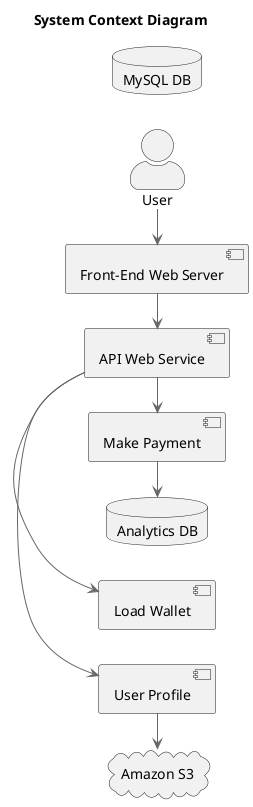 @startuml
!include <C4/C4_Container>
title System Context Diagram
left to right direction

actor User
component "Front-End Web Server" as FrontEndWebServer
component "API Web Service" as APIWebService
component "Load Wallet" as LoadWallet
component "Make Payment" as MakePayment
component "User Profile" as UserProfile
database "MySQL DB" as MySQLDB
database "Analytics DB" as AnalyticsDB
cloud "Amazon S3" as AmazonS3


User -> FrontEndWebServer
FrontEndWebServer -> APIWebService
APIWebService -> UserProfile
APIWebService -> LoadWallet
APIWebService -> MakePayment
MakePayment -> AnalyticsDB
UserProfile -> AmazonS3
@enduml